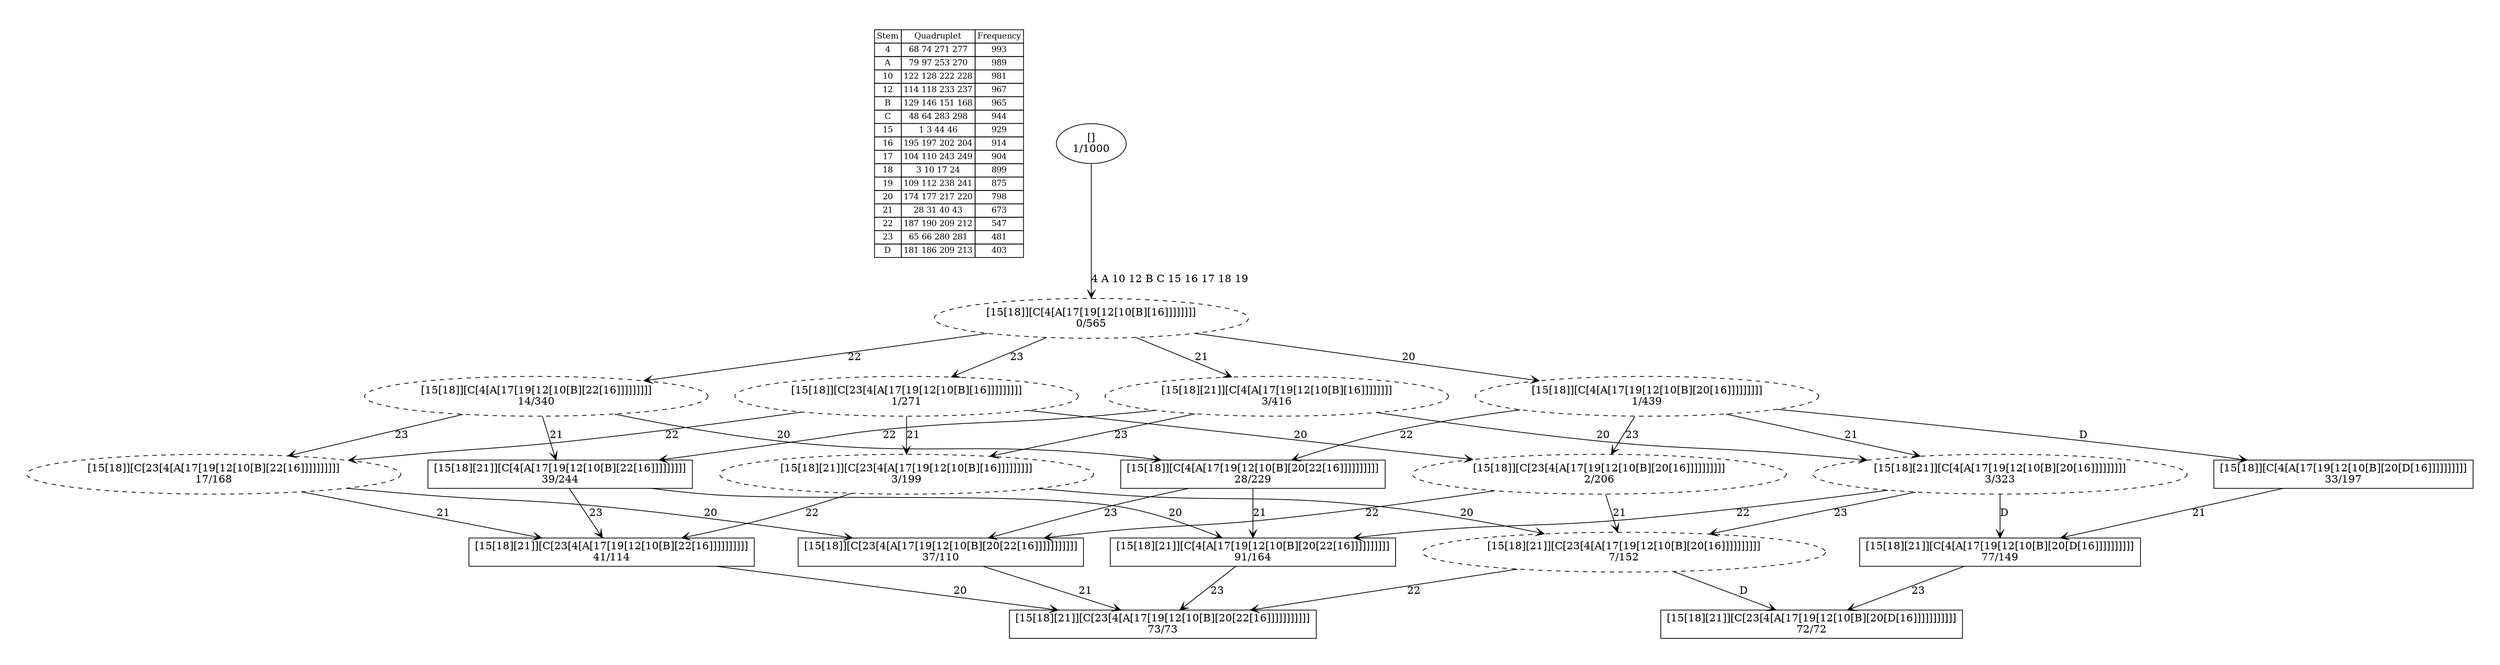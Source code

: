 digraph G {
	pad = 0.5;
	nodesep = 0.5;
"legend" [label = < <table border="0" cellborder="1" cellspacing="0"><tr><td>Stem</td><td>Quadruplet</td><td>Frequency</td></tr>
<tr><td>4</td><td>68 74 271 277</td><td>993</td></tr>
<tr><td>A</td><td>79 97 253 270</td><td>989</td></tr>
<tr><td>10</td><td>122 128 222 228</td><td>981</td></tr>
<tr><td>12</td><td>114 118 233 237</td><td>967</td></tr>
<tr><td>B</td><td>129 146 151 168</td><td>965</td></tr>
<tr><td>C</td><td>48 64 283 298</td><td>944</td></tr>
<tr><td>15</td><td>1 3 44 46</td><td>929</td></tr>
<tr><td>16</td><td>195 197 202 204</td><td>914</td></tr>
<tr><td>17</td><td>104 110 243 249</td><td>904</td></tr>
<tr><td>18</td><td>3 10 17 24</td><td>899</td></tr>
<tr><td>19</td><td>109 112 238 241</td><td>875</td></tr>
<tr><td>20</td><td>174 177 217 220</td><td>798</td></tr>
<tr><td>21</td><td>28 31 40 43</td><td>673</td></tr>
<tr><td>22</td><td>187 190 209 212</td><td>547</td></tr>
<tr><td>23</td><td>65 66 280 281</td><td>481</td></tr>
<tr><td>D</td><td>181 186 209 213</td><td>403</td></tr>
</table>>, shape = plaintext, fontsize=11];
"4 A 10 12 B C 15 16 17 18 19 20 21 22 " [shape = box];
"4 A 10 12 B C 15 16 17 18 19 20 21 D " [shape = box];
"4 A 10 12 B C 15 16 17 18 19 20 21 22 23 " [shape = box];
"4 A 10 12 B C 15 16 17 18 19 20 21 23 D " [shape = box];
"4 A 10 12 B C 15 16 17 18 19 21 22 23 " [shape = box];
"4 A 10 12 B C 15 16 17 18 19 21 22 " [shape = box];
"4 A 10 12 B C 15 16 17 18 19 20 22 23 " [shape = box];
"4 A 10 12 B C 15 16 17 18 19 20 D " [shape = box];
"4 A 10 12 B C 15 16 17 18 19 20 22 " [shape = box];
"4 A 10 12 B C 15 16 17 18 19 20 21 " [style = dashed];
"4 A 10 12 B C 15 16 17 18 19 20 " [style = dashed];
"4 A 10 12 B C 15 16 17 18 19 21 " [style = dashed];
"4 A 10 12 B C 15 16 17 18 19 20 21 23 " [style = dashed];
"4 A 10 12 B C 15 16 17 18 19 21 23 " [style = dashed];
"4 A 10 12 B C 15 16 17 18 19 20 23 " [style = dashed];
"4 A 10 12 B C 15 16 17 18 19 22 23 " [style = dashed];
"4 A 10 12 B C 15 16 17 18 19 " [style = dashed];
"4 A 10 12 B C 15 16 17 18 19 22 " [style = dashed];
"4 A 10 12 B C 15 16 17 18 19 23 " [style = dashed];
"4 A 10 12 B C 15 16 17 18 19 20 21 22 " [label = "[15[18][21]][C[4[A[17[19[12[10[B][20[22[16]]]]]]]]]]\n91/164"];
"4 A 10 12 B C 15 16 17 18 19 20 21 D " [label = "[15[18][21]][C[4[A[17[19[12[10[B][20[D[16]]]]]]]]]]\n77/149"];
"4 A 10 12 B C 15 16 17 18 19 20 21 22 23 " [label = "[15[18][21]][C[23[4[A[17[19[12[10[B][20[22[16]]]]]]]]]]]\n73/73"];
"4 A 10 12 B C 15 16 17 18 19 20 21 23 D " [label = "[15[18][21]][C[23[4[A[17[19[12[10[B][20[D[16]]]]]]]]]]]\n72/72"];
"4 A 10 12 B C 15 16 17 18 19 21 22 23 " [label = "[15[18][21]][C[23[4[A[17[19[12[10[B][22[16]]]]]]]]]]\n41/114"];
"4 A 10 12 B C 15 16 17 18 19 21 22 " [label = "[15[18][21]][C[4[A[17[19[12[10[B][22[16]]]]]]]]]\n39/244"];
"4 A 10 12 B C 15 16 17 18 19 20 22 23 " [label = "[15[18]][C[23[4[A[17[19[12[10[B][20[22[16]]]]]]]]]]]\n37/110"];
"4 A 10 12 B C 15 16 17 18 19 20 D " [label = "[15[18]][C[4[A[17[19[12[10[B][20[D[16]]]]]]]]]]\n33/197"];
"4 A 10 12 B C 15 16 17 18 19 20 22 " [label = "[15[18]][C[4[A[17[19[12[10[B][20[22[16]]]]]]]]]]\n28/229"];
"4 A 10 12 B C 15 16 17 18 19 20 21 " [label = "[15[18][21]][C[4[A[17[19[12[10[B][20[16]]]]]]]]]\n3/323"];
"4 A 10 12 B C 15 16 17 18 19 20 " [label = "[15[18]][C[4[A[17[19[12[10[B][20[16]]]]]]]]]\n1/439"];
"4 A 10 12 B C 15 16 17 18 19 21 " [label = "[15[18][21]][C[4[A[17[19[12[10[B][16]]]]]]]]\n3/416"];
"4 A 10 12 B C 15 16 17 18 19 20 21 23 " [label = "[15[18][21]][C[23[4[A[17[19[12[10[B][20[16]]]]]]]]]]\n7/152"];
"4 A 10 12 B C 15 16 17 18 19 21 23 " [label = "[15[18][21]][C[23[4[A[17[19[12[10[B][16]]]]]]]]]\n3/199"];
"4 A 10 12 B C 15 16 17 18 19 20 23 " [label = "[15[18]][C[23[4[A[17[19[12[10[B][20[16]]]]]]]]]]\n2/206"];
"4 A 10 12 B C 15 16 17 18 19 22 23 " [label = "[15[18]][C[23[4[A[17[19[12[10[B][22[16]]]]]]]]]]\n17/168"];
"4 A 10 12 B C 15 16 17 18 19 " [label = "[15[18]][C[4[A[17[19[12[10[B][16]]]]]]]]\n0/565"];
"4 A 10 12 B C 15 16 17 18 19 22 " [label = "[15[18]][C[4[A[17[19[12[10[B][22[16]]]]]]]]]\n14/340"];
"4 A 10 12 B C 15 16 17 18 19 23 " [label = "[15[18]][C[23[4[A[17[19[12[10[B][16]]]]]]]]]\n1/271"];
"" [label = "[]\n1/1000"];
"4 A 10 12 B C 15 16 17 18 19 20 21 22 " -> "4 A 10 12 B C 15 16 17 18 19 20 21 22 23 " [label = "23 ", arrowhead = vee];
"4 A 10 12 B C 15 16 17 18 19 20 21 D " -> "4 A 10 12 B C 15 16 17 18 19 20 21 23 D " [label = "23 ", arrowhead = vee];
"4 A 10 12 B C 15 16 17 18 19 21 22 23 " -> "4 A 10 12 B C 15 16 17 18 19 20 21 22 23 " [label = "20 ", arrowhead = vee];
"4 A 10 12 B C 15 16 17 18 19 21 22 " -> "4 A 10 12 B C 15 16 17 18 19 20 21 22 " [label = "20 ", arrowhead = vee];
"4 A 10 12 B C 15 16 17 18 19 21 22 " -> "4 A 10 12 B C 15 16 17 18 19 21 22 23 " [label = "23 ", arrowhead = vee];
"4 A 10 12 B C 15 16 17 18 19 20 22 23 " -> "4 A 10 12 B C 15 16 17 18 19 20 21 22 23 " [label = "21 ", arrowhead = vee];
"4 A 10 12 B C 15 16 17 18 19 20 D " -> "4 A 10 12 B C 15 16 17 18 19 20 21 D " [label = "21 ", arrowhead = vee];
"4 A 10 12 B C 15 16 17 18 19 20 22 " -> "4 A 10 12 B C 15 16 17 18 19 20 21 22 " [label = "21 ", arrowhead = vee];
"4 A 10 12 B C 15 16 17 18 19 20 22 " -> "4 A 10 12 B C 15 16 17 18 19 20 22 23 " [label = "23 ", arrowhead = vee];
"4 A 10 12 B C 15 16 17 18 19 20 21 " -> "4 A 10 12 B C 15 16 17 18 19 20 21 22 " [label = "22 ", arrowhead = vee];
"4 A 10 12 B C 15 16 17 18 19 20 21 " -> "4 A 10 12 B C 15 16 17 18 19 20 21 D " [label = "D ", arrowhead = vee];
"4 A 10 12 B C 15 16 17 18 19 20 21 " -> "4 A 10 12 B C 15 16 17 18 19 20 21 23 " [label = "23 ", arrowhead = vee];
"4 A 10 12 B C 15 16 17 18 19 20 " -> "4 A 10 12 B C 15 16 17 18 19 20 D " [label = "D ", arrowhead = vee];
"4 A 10 12 B C 15 16 17 18 19 20 " -> "4 A 10 12 B C 15 16 17 18 19 20 21 " [label = "21 ", arrowhead = vee];
"4 A 10 12 B C 15 16 17 18 19 20 " -> "4 A 10 12 B C 15 16 17 18 19 20 23 " [label = "23 ", arrowhead = vee];
"4 A 10 12 B C 15 16 17 18 19 20 " -> "4 A 10 12 B C 15 16 17 18 19 20 22 " [label = "22 ", arrowhead = vee];
"4 A 10 12 B C 15 16 17 18 19 21 " -> "4 A 10 12 B C 15 16 17 18 19 20 21 " [label = "20 ", arrowhead = vee];
"4 A 10 12 B C 15 16 17 18 19 21 " -> "4 A 10 12 B C 15 16 17 18 19 21 23 " [label = "23 ", arrowhead = vee];
"4 A 10 12 B C 15 16 17 18 19 21 " -> "4 A 10 12 B C 15 16 17 18 19 21 22 " [label = "22 ", arrowhead = vee];
"4 A 10 12 B C 15 16 17 18 19 20 21 23 " -> "4 A 10 12 B C 15 16 17 18 19 20 21 22 23 " [label = "22 ", arrowhead = vee];
"4 A 10 12 B C 15 16 17 18 19 20 21 23 " -> "4 A 10 12 B C 15 16 17 18 19 20 21 23 D " [label = "D ", arrowhead = vee];
"4 A 10 12 B C 15 16 17 18 19 21 23 " -> "4 A 10 12 B C 15 16 17 18 19 21 22 23 " [label = "22 ", arrowhead = vee];
"4 A 10 12 B C 15 16 17 18 19 21 23 " -> "4 A 10 12 B C 15 16 17 18 19 20 21 23 " [label = "20 ", arrowhead = vee];
"4 A 10 12 B C 15 16 17 18 19 20 23 " -> "4 A 10 12 B C 15 16 17 18 19 20 22 23 " [label = "22 ", arrowhead = vee];
"4 A 10 12 B C 15 16 17 18 19 20 23 " -> "4 A 10 12 B C 15 16 17 18 19 20 21 23 " [label = "21 ", arrowhead = vee];
"4 A 10 12 B C 15 16 17 18 19 22 23 " -> "4 A 10 12 B C 15 16 17 18 19 21 22 23 " [label = "21 ", arrowhead = vee];
"4 A 10 12 B C 15 16 17 18 19 22 23 " -> "4 A 10 12 B C 15 16 17 18 19 20 22 23 " [label = "20 ", arrowhead = vee];
"4 A 10 12 B C 15 16 17 18 19 " -> "4 A 10 12 B C 15 16 17 18 19 20 " [label = "20 ", arrowhead = vee];
"4 A 10 12 B C 15 16 17 18 19 " -> "4 A 10 12 B C 15 16 17 18 19 21 " [label = "21 ", arrowhead = vee];
"4 A 10 12 B C 15 16 17 18 19 " -> "4 A 10 12 B C 15 16 17 18 19 22 " [label = "22 ", arrowhead = vee];
"4 A 10 12 B C 15 16 17 18 19 " -> "4 A 10 12 B C 15 16 17 18 19 23 " [label = "23 ", arrowhead = vee];
"4 A 10 12 B C 15 16 17 18 19 22 " -> "4 A 10 12 B C 15 16 17 18 19 20 22 " [label = "20 ", arrowhead = vee];
"4 A 10 12 B C 15 16 17 18 19 22 " -> "4 A 10 12 B C 15 16 17 18 19 22 23 " [label = "23 ", arrowhead = vee];
"4 A 10 12 B C 15 16 17 18 19 22 " -> "4 A 10 12 B C 15 16 17 18 19 21 22 " [label = "21 ", arrowhead = vee];
"4 A 10 12 B C 15 16 17 18 19 23 " -> "4 A 10 12 B C 15 16 17 18 19 22 23 " [label = "22 ", arrowhead = vee];
"4 A 10 12 B C 15 16 17 18 19 23 " -> "4 A 10 12 B C 15 16 17 18 19 21 23 " [label = "21 ", arrowhead = vee];
"4 A 10 12 B C 15 16 17 18 19 23 " -> "4 A 10 12 B C 15 16 17 18 19 20 23 " [label = "20 ", arrowhead = vee];
"" -> "4 A 10 12 B C 15 16 17 18 19 " [label = "4 A 10 12 B C 15 16 17 18 19 ", arrowhead = vee];
}